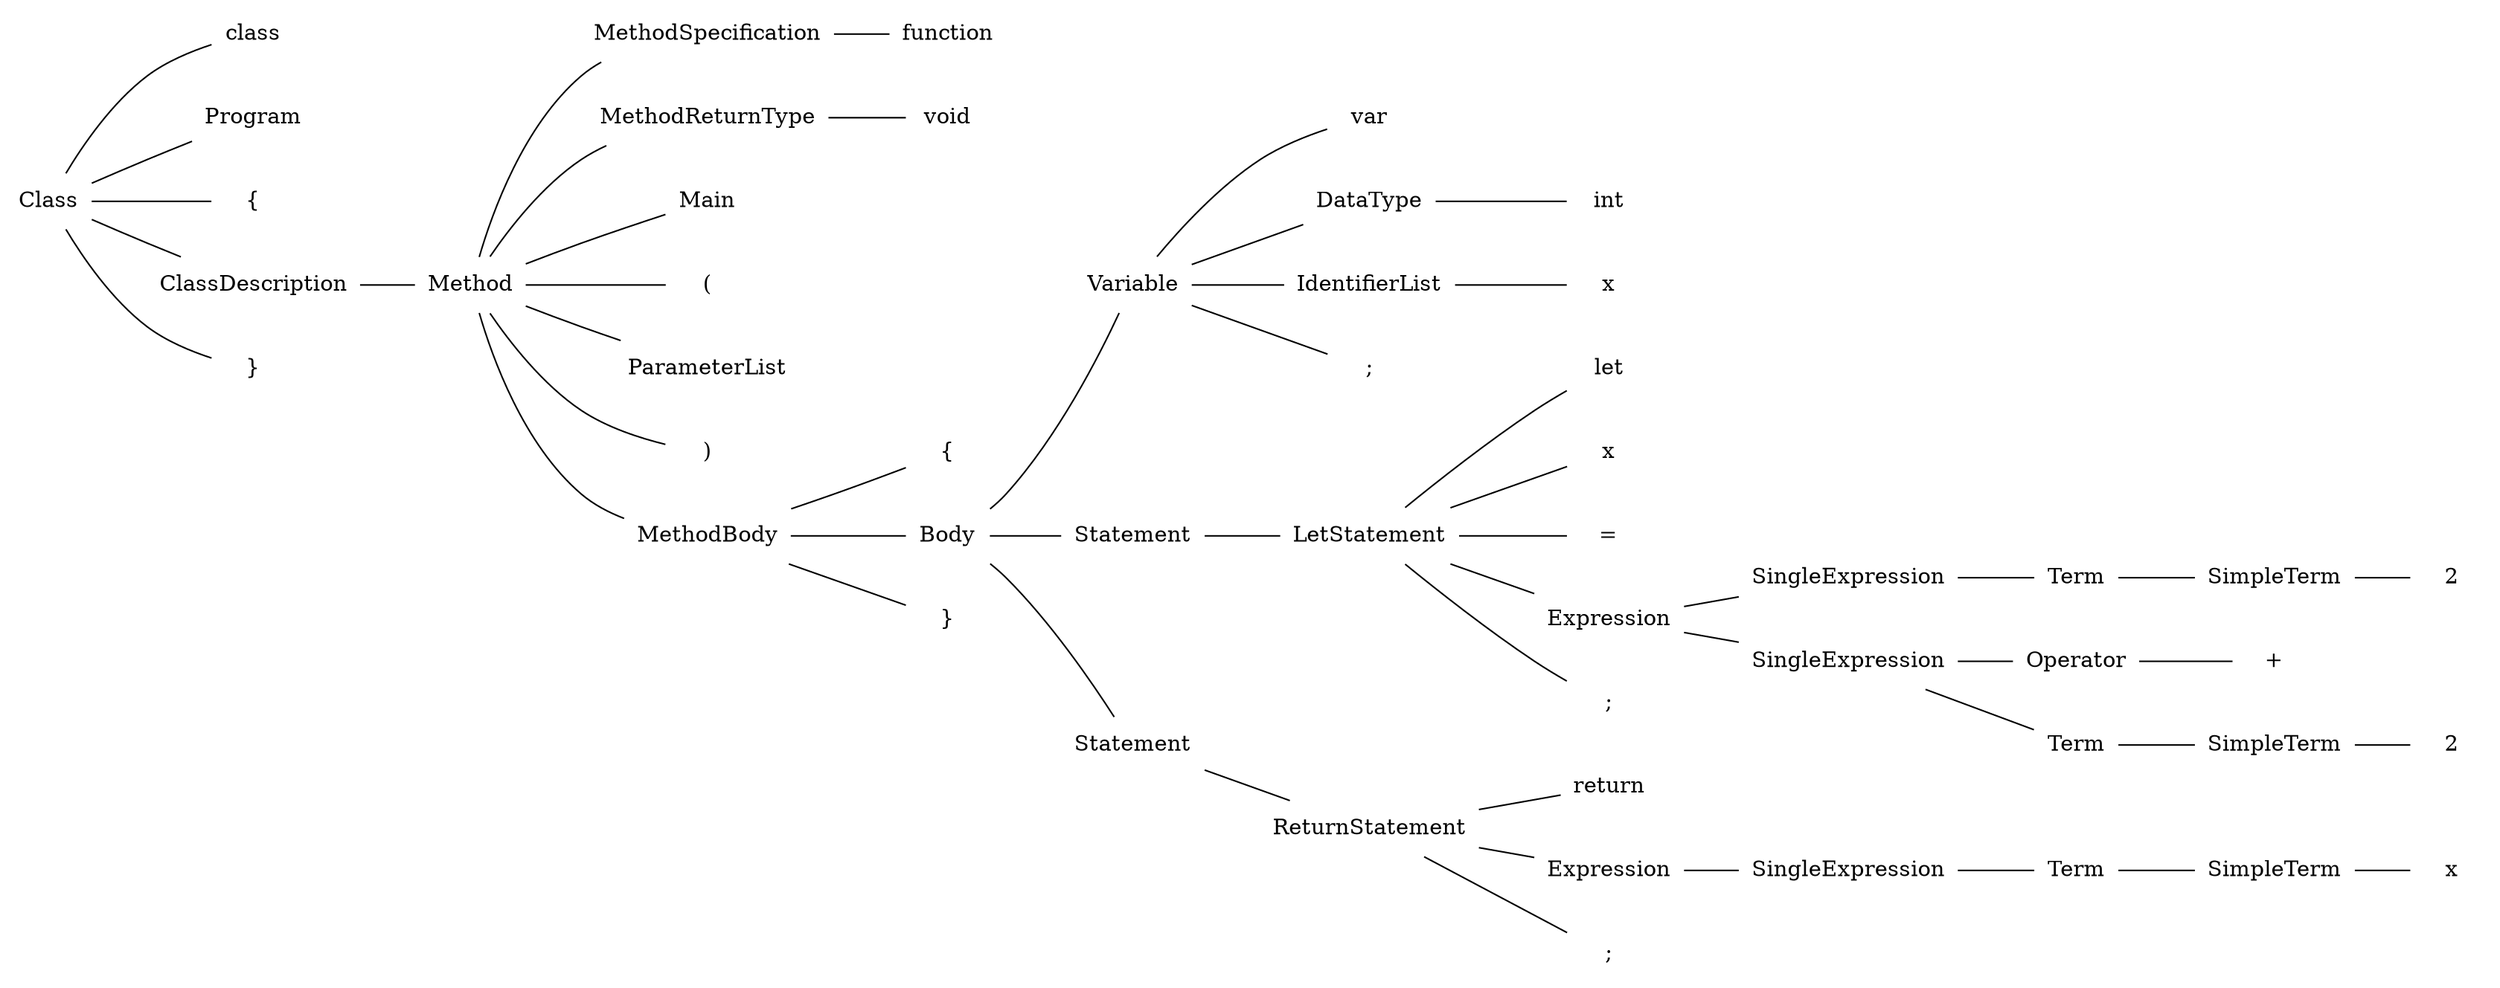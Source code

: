 digraph ClassList {
 rankdir = LR;
 layout  = dot;
   node1269755661792 [shape=none, label ="Class"]
   node1269755698512[shape=none, label ="class"]
   node1269755661792->node1269755698512[arrowhead=none]
   node1269755698944[shape=none, label ="Program"]
   node1269755661792->node1269755698944[arrowhead=none]
   node1269755699392[shape=none, label ="{"]
   node1269755661792->node1269755699392[arrowhead=none]
   node1269755699824[shape=none, label ="ClassDescription"]
     node1269755699824 [shape=none, label ="ClassDescription"]
     node1269755700256[shape=none, label ="Method"]
       node1269755700256 [shape=none, label ="Method"]
       node1269755700688[shape=none, label ="MethodSpecification"]
         node1269755700688 [shape=none, label ="MethodSpecification"]
         node1269755701120[shape=none, label ="function"]
         node1269755700688->node1269755701120[arrowhead=none]

       node1269755700256->node1269755700688[arrowhead=none]
       node1269755701552[shape=none, label ="MethodReturnType"]
         node1269755701552 [shape=none, label ="MethodReturnType"]
         node1269755706096[shape=none, label ="void"]
         node1269755701552->node1269755706096[arrowhead=none]

       node1269755700256->node1269755701552[arrowhead=none]
       node1269755706672[shape=none, label ="Main"]
       node1269755700256->node1269755706672[arrowhead=none]
       node1269755707312[shape=none, label ="("]
       node1269755700256->node1269755707312[arrowhead=none]
       node1269755707744[shape=none, label ="ParameterList"]
         node1269755707744 [shape=none, label ="ParameterList"]

       node1269755700256->node1269755707744[arrowhead=none]
       node1269755708176[shape=none, label =")"]
       node1269755700256->node1269755708176[arrowhead=none]
       node1269755708608[shape=none, label ="MethodBody"]
         node1269755708608 [shape=none, label ="MethodBody"]
         node1269755709360[shape=none, label ="{"]
         node1269755708608->node1269755709360[arrowhead=none]
         node1269755709600[shape=none, label ="Body"]
           node1269755709600 [shape=none, label ="Body"]
           node1269755709840[shape=none, label ="Variable"]
             node1269755709840 [shape=none, label ="Variable"]
             node1269755712720[shape=none, label ="var"]
             node1269755709840->node1269755712720[arrowhead=none]
             node1269755709120[shape=none, label ="DataType"]
               node1269755709120 [shape=none, label ="DataType"]
               node1269755711040[shape=none, label ="int"]
               node1269755709120->node1269755711040[arrowhead=none]

             node1269755709840->node1269755709120[arrowhead=none]
             node1269755712480[shape=none, label ="IdentifierList"]
               node1269755712480 [shape=none, label ="IdentifierList"]
               node1269755710080[shape=none, label ="x"]
               node1269755712480->node1269755710080[arrowhead=none]

             node1269755709840->node1269755712480[arrowhead=none]
             node1269755711280[shape=none, label =";"]
             node1269755709840->node1269755711280[arrowhead=none]

           node1269755709600->node1269755709840[arrowhead=none]
           node1269755711520[shape=none, label ="Statement"]
             node1269755711520 [shape=none, label ="Statement"]
             node1269755710560[shape=none, label ="LetStatement"]
               node1269755710560 [shape=none, label ="LetStatement"]
               node1269755710800[shape=none, label ="let"]
               node1269755710560->node1269755710800[arrowhead=none]
               node1269755711760[shape=none, label ="x"]
               node1269755710560->node1269755711760[arrowhead=none]
               node1269755712000[shape=none, label ="="]
               node1269755710560->node1269755712000[arrowhead=none]
               node1269755712240[shape=none, label ="Expression"]
                 node1269755712240 [shape=none, label ="Expression"]
                 node1269755710320[shape=none, label ="SingleExpression"]
                   node1269755710320 [shape=none, label ="SingleExpression"]
                   node1269755733200[shape=none, label ="Term"]
                     node1269755733200 [shape=none, label ="Term"]
                     node1269755737040[shape=none, label ="SimpleTerm"]
                       node1269755737040 [shape=none, label ="SimpleTerm"]
                       node1269755736800[shape=none, label ="2"]
                       node1269755737040->node1269755736800[arrowhead=none]

                     node1269755733200->node1269755737040[arrowhead=none]

                   node1269755710320->node1269755733200[arrowhead=none]

                 node1269755712240->node1269755710320[arrowhead=none]
                 node1269755730800[shape=none, label ="SingleExpression"]
                   node1269755730800 [shape=none, label ="SingleExpression"]
                   node1269755737760[shape=none, label ="Operator"]
                     node1269755737760 [shape=none, label ="Operator"]
                     node1269755731280[shape=none, label ="+"]
                     node1269755737760->node1269755731280[arrowhead=none]

                   node1269755730800->node1269755737760[arrowhead=none]
                   node1269755737280[shape=none, label ="Term"]
                     node1269755737280 [shape=none, label ="Term"]
                     node1269755730560[shape=none, label ="SimpleTerm"]
                       node1269755730560 [shape=none, label ="SimpleTerm"]
                       node1269755735600[shape=none, label ="2"]
                       node1269755730560->node1269755735600[arrowhead=none]

                     node1269755737280->node1269755730560[arrowhead=none]

                   node1269755730800->node1269755737280[arrowhead=none]

                 node1269755712240->node1269755730800[arrowhead=none]

               node1269755710560->node1269755712240[arrowhead=none]
               node1269755734160[shape=none, label =";"]
               node1269755710560->node1269755734160[arrowhead=none]

             node1269755711520->node1269755710560[arrowhead=none]

           node1269755709600->node1269755711520[arrowhead=none]
           node1269755734640[shape=none, label ="Statement"]
             node1269755734640 [shape=none, label ="Statement"]
             node1269755732000[shape=none, label ="ReturnStatement"]
               node1269755732000 [shape=none, label ="ReturnStatement"]
               node1269755734400[shape=none, label ="return"]
               node1269755732000->node1269755734400[arrowhead=none]
               node1269755732480[shape=none, label ="Expression"]
                 node1269755732480 [shape=none, label ="Expression"]
                 node1269755731520[shape=none, label ="SingleExpression"]
                   node1269755731520 [shape=none, label ="SingleExpression"]
                   node1269755730320[shape=none, label ="Term"]
                     node1269755730320 [shape=none, label ="Term"]
                     node1269755732960[shape=none, label ="SimpleTerm"]
                       node1269755732960 [shape=none, label ="SimpleTerm"]
                       node1269755731040[shape=none, label ="x"]
                       node1269755732960->node1269755731040[arrowhead=none]

                     node1269755730320->node1269755732960[arrowhead=none]

                   node1269755731520->node1269755730320[arrowhead=none]

                 node1269755732480->node1269755731520[arrowhead=none]

               node1269755732000->node1269755732480[arrowhead=none]
               node1269755733440[shape=none, label =";"]
               node1269755732000->node1269755733440[arrowhead=none]

             node1269755734640->node1269755732000[arrowhead=none]

           node1269755709600->node1269755734640[arrowhead=none]

         node1269755708608->node1269755709600[arrowhead=none]
         node1269755733680[shape=none, label ="}"]
         node1269755708608->node1269755733680[arrowhead=none]

       node1269755700256->node1269755708608[arrowhead=none]

     node1269755699824->node1269755700256[arrowhead=none]

   node1269755661792->node1269755699824[arrowhead=none]
   node1269755731760[shape=none, label ="}"]
   node1269755661792->node1269755731760[arrowhead=none]

}
